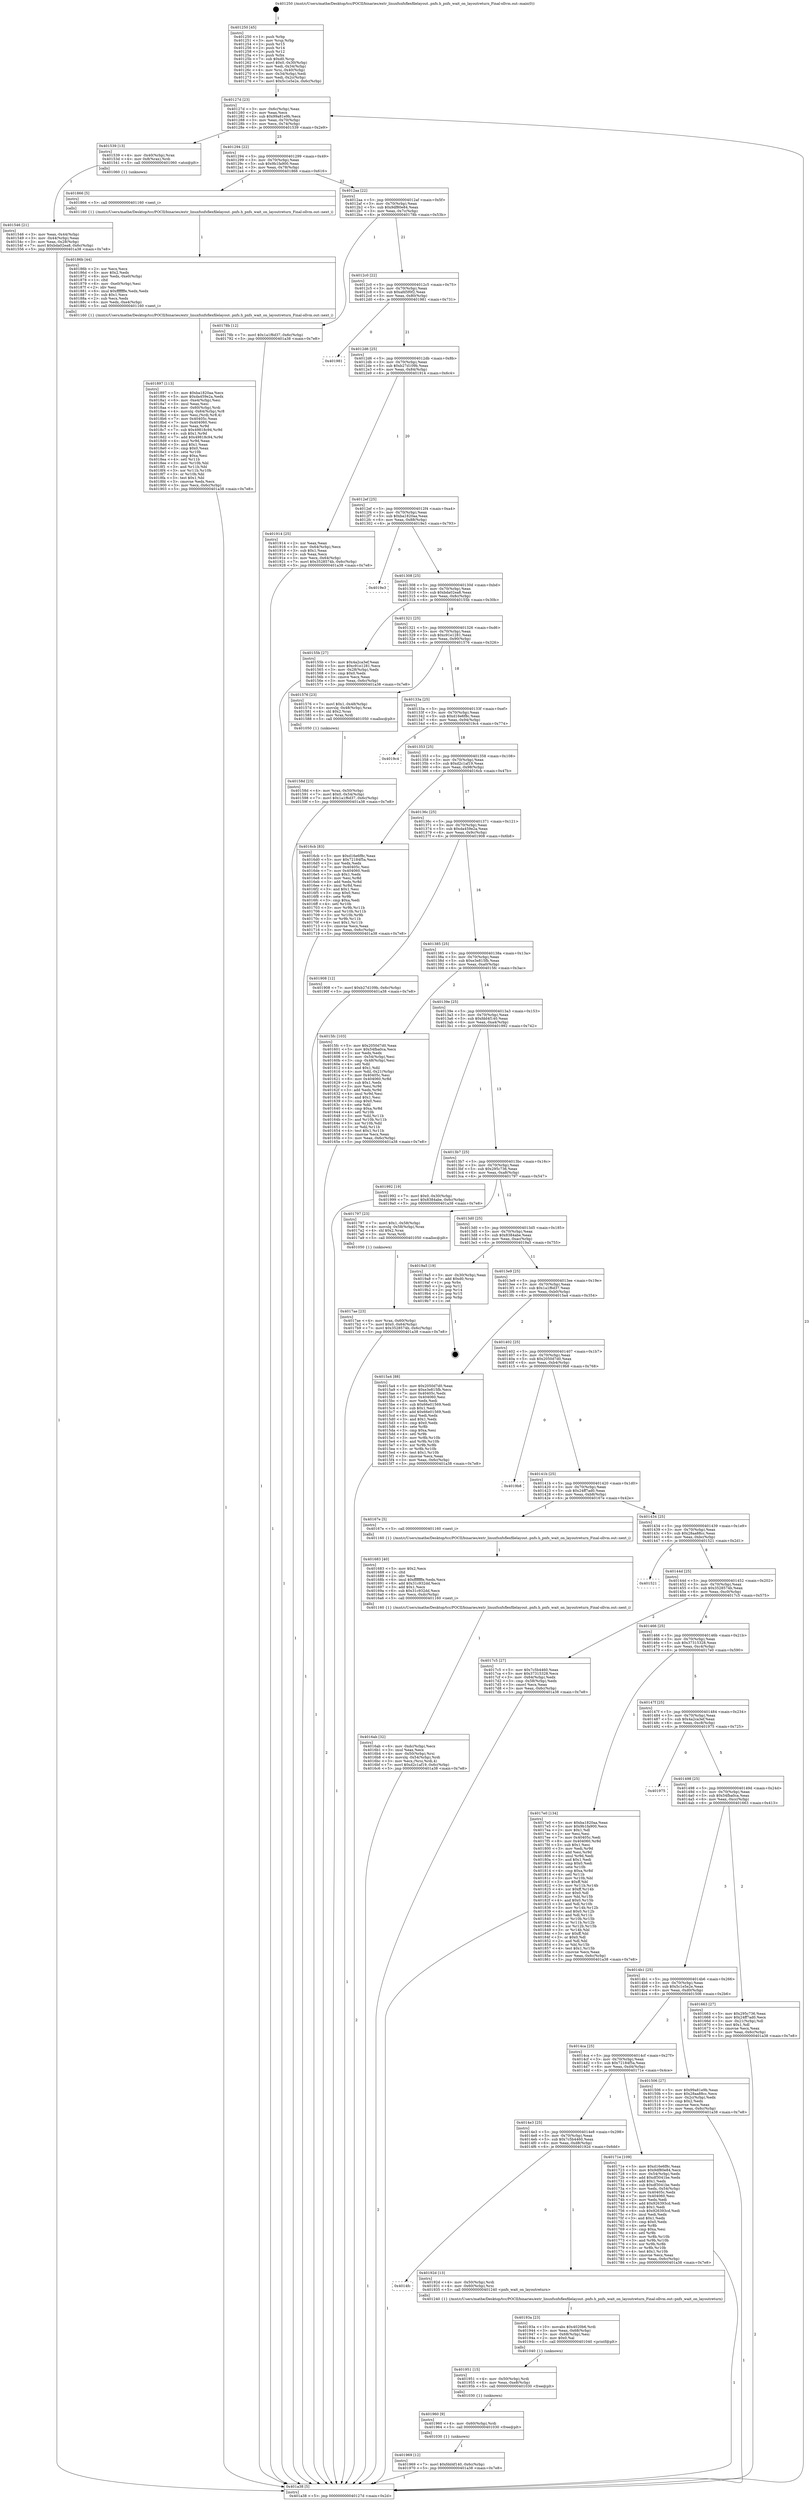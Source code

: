 digraph "0x401250" {
  label = "0x401250 (/mnt/c/Users/mathe/Desktop/tcc/POCII/binaries/extr_linuxfsnfsflexfilelayout..pnfs.h_pnfs_wait_on_layoutreturn_Final-ollvm.out::main(0))"
  labelloc = "t"
  node[shape=record]

  Entry [label="",width=0.3,height=0.3,shape=circle,fillcolor=black,style=filled]
  "0x40127d" [label="{
     0x40127d [23]\l
     | [instrs]\l
     &nbsp;&nbsp;0x40127d \<+3\>: mov -0x6c(%rbp),%eax\l
     &nbsp;&nbsp;0x401280 \<+2\>: mov %eax,%ecx\l
     &nbsp;&nbsp;0x401282 \<+6\>: sub $0x99a81e9b,%ecx\l
     &nbsp;&nbsp;0x401288 \<+3\>: mov %eax,-0x70(%rbp)\l
     &nbsp;&nbsp;0x40128b \<+3\>: mov %ecx,-0x74(%rbp)\l
     &nbsp;&nbsp;0x40128e \<+6\>: je 0000000000401539 \<main+0x2e9\>\l
  }"]
  "0x401539" [label="{
     0x401539 [13]\l
     | [instrs]\l
     &nbsp;&nbsp;0x401539 \<+4\>: mov -0x40(%rbp),%rax\l
     &nbsp;&nbsp;0x40153d \<+4\>: mov 0x8(%rax),%rdi\l
     &nbsp;&nbsp;0x401541 \<+5\>: call 0000000000401060 \<atoi@plt\>\l
     | [calls]\l
     &nbsp;&nbsp;0x401060 \{1\} (unknown)\l
  }"]
  "0x401294" [label="{
     0x401294 [22]\l
     | [instrs]\l
     &nbsp;&nbsp;0x401294 \<+5\>: jmp 0000000000401299 \<main+0x49\>\l
     &nbsp;&nbsp;0x401299 \<+3\>: mov -0x70(%rbp),%eax\l
     &nbsp;&nbsp;0x40129c \<+5\>: sub $0x9b1fa900,%eax\l
     &nbsp;&nbsp;0x4012a1 \<+3\>: mov %eax,-0x78(%rbp)\l
     &nbsp;&nbsp;0x4012a4 \<+6\>: je 0000000000401866 \<main+0x616\>\l
  }"]
  Exit [label="",width=0.3,height=0.3,shape=circle,fillcolor=black,style=filled,peripheries=2]
  "0x401866" [label="{
     0x401866 [5]\l
     | [instrs]\l
     &nbsp;&nbsp;0x401866 \<+5\>: call 0000000000401160 \<next_i\>\l
     | [calls]\l
     &nbsp;&nbsp;0x401160 \{1\} (/mnt/c/Users/mathe/Desktop/tcc/POCII/binaries/extr_linuxfsnfsflexfilelayout..pnfs.h_pnfs_wait_on_layoutreturn_Final-ollvm.out::next_i)\l
  }"]
  "0x4012aa" [label="{
     0x4012aa [22]\l
     | [instrs]\l
     &nbsp;&nbsp;0x4012aa \<+5\>: jmp 00000000004012af \<main+0x5f\>\l
     &nbsp;&nbsp;0x4012af \<+3\>: mov -0x70(%rbp),%eax\l
     &nbsp;&nbsp;0x4012b2 \<+5\>: sub $0x9df80e84,%eax\l
     &nbsp;&nbsp;0x4012b7 \<+3\>: mov %eax,-0x7c(%rbp)\l
     &nbsp;&nbsp;0x4012ba \<+6\>: je 000000000040178b \<main+0x53b\>\l
  }"]
  "0x401969" [label="{
     0x401969 [12]\l
     | [instrs]\l
     &nbsp;&nbsp;0x401969 \<+7\>: movl $0xfdd4f140,-0x6c(%rbp)\l
     &nbsp;&nbsp;0x401970 \<+5\>: jmp 0000000000401a38 \<main+0x7e8\>\l
  }"]
  "0x40178b" [label="{
     0x40178b [12]\l
     | [instrs]\l
     &nbsp;&nbsp;0x40178b \<+7\>: movl $0x1a1f6d37,-0x6c(%rbp)\l
     &nbsp;&nbsp;0x401792 \<+5\>: jmp 0000000000401a38 \<main+0x7e8\>\l
  }"]
  "0x4012c0" [label="{
     0x4012c0 [22]\l
     | [instrs]\l
     &nbsp;&nbsp;0x4012c0 \<+5\>: jmp 00000000004012c5 \<main+0x75\>\l
     &nbsp;&nbsp;0x4012c5 \<+3\>: mov -0x70(%rbp),%eax\l
     &nbsp;&nbsp;0x4012c8 \<+5\>: sub $0xafd5f0f2,%eax\l
     &nbsp;&nbsp;0x4012cd \<+3\>: mov %eax,-0x80(%rbp)\l
     &nbsp;&nbsp;0x4012d0 \<+6\>: je 0000000000401981 \<main+0x731\>\l
  }"]
  "0x401960" [label="{
     0x401960 [9]\l
     | [instrs]\l
     &nbsp;&nbsp;0x401960 \<+4\>: mov -0x60(%rbp),%rdi\l
     &nbsp;&nbsp;0x401964 \<+5\>: call 0000000000401030 \<free@plt\>\l
     | [calls]\l
     &nbsp;&nbsp;0x401030 \{1\} (unknown)\l
  }"]
  "0x401981" [label="{
     0x401981\l
  }", style=dashed]
  "0x4012d6" [label="{
     0x4012d6 [25]\l
     | [instrs]\l
     &nbsp;&nbsp;0x4012d6 \<+5\>: jmp 00000000004012db \<main+0x8b\>\l
     &nbsp;&nbsp;0x4012db \<+3\>: mov -0x70(%rbp),%eax\l
     &nbsp;&nbsp;0x4012de \<+5\>: sub $0xb27d109b,%eax\l
     &nbsp;&nbsp;0x4012e3 \<+6\>: mov %eax,-0x84(%rbp)\l
     &nbsp;&nbsp;0x4012e9 \<+6\>: je 0000000000401914 \<main+0x6c4\>\l
  }"]
  "0x401951" [label="{
     0x401951 [15]\l
     | [instrs]\l
     &nbsp;&nbsp;0x401951 \<+4\>: mov -0x50(%rbp),%rdi\l
     &nbsp;&nbsp;0x401955 \<+6\>: mov %eax,-0xe8(%rbp)\l
     &nbsp;&nbsp;0x40195b \<+5\>: call 0000000000401030 \<free@plt\>\l
     | [calls]\l
     &nbsp;&nbsp;0x401030 \{1\} (unknown)\l
  }"]
  "0x401914" [label="{
     0x401914 [25]\l
     | [instrs]\l
     &nbsp;&nbsp;0x401914 \<+2\>: xor %eax,%eax\l
     &nbsp;&nbsp;0x401916 \<+3\>: mov -0x64(%rbp),%ecx\l
     &nbsp;&nbsp;0x401919 \<+3\>: sub $0x1,%eax\l
     &nbsp;&nbsp;0x40191c \<+2\>: sub %eax,%ecx\l
     &nbsp;&nbsp;0x40191e \<+3\>: mov %ecx,-0x64(%rbp)\l
     &nbsp;&nbsp;0x401921 \<+7\>: movl $0x3528574b,-0x6c(%rbp)\l
     &nbsp;&nbsp;0x401928 \<+5\>: jmp 0000000000401a38 \<main+0x7e8\>\l
  }"]
  "0x4012ef" [label="{
     0x4012ef [25]\l
     | [instrs]\l
     &nbsp;&nbsp;0x4012ef \<+5\>: jmp 00000000004012f4 \<main+0xa4\>\l
     &nbsp;&nbsp;0x4012f4 \<+3\>: mov -0x70(%rbp),%eax\l
     &nbsp;&nbsp;0x4012f7 \<+5\>: sub $0xba1820aa,%eax\l
     &nbsp;&nbsp;0x4012fc \<+6\>: mov %eax,-0x88(%rbp)\l
     &nbsp;&nbsp;0x401302 \<+6\>: je 00000000004019e3 \<main+0x793\>\l
  }"]
  "0x40193a" [label="{
     0x40193a [23]\l
     | [instrs]\l
     &nbsp;&nbsp;0x40193a \<+10\>: movabs $0x4020b6,%rdi\l
     &nbsp;&nbsp;0x401944 \<+3\>: mov %eax,-0x68(%rbp)\l
     &nbsp;&nbsp;0x401947 \<+3\>: mov -0x68(%rbp),%esi\l
     &nbsp;&nbsp;0x40194a \<+2\>: mov $0x0,%al\l
     &nbsp;&nbsp;0x40194c \<+5\>: call 0000000000401040 \<printf@plt\>\l
     | [calls]\l
     &nbsp;&nbsp;0x401040 \{1\} (unknown)\l
  }"]
  "0x4019e3" [label="{
     0x4019e3\l
  }", style=dashed]
  "0x401308" [label="{
     0x401308 [25]\l
     | [instrs]\l
     &nbsp;&nbsp;0x401308 \<+5\>: jmp 000000000040130d \<main+0xbd\>\l
     &nbsp;&nbsp;0x40130d \<+3\>: mov -0x70(%rbp),%eax\l
     &nbsp;&nbsp;0x401310 \<+5\>: sub $0xbda02ea8,%eax\l
     &nbsp;&nbsp;0x401315 \<+6\>: mov %eax,-0x8c(%rbp)\l
     &nbsp;&nbsp;0x40131b \<+6\>: je 000000000040155b \<main+0x30b\>\l
  }"]
  "0x4014fc" [label="{
     0x4014fc\l
  }", style=dashed]
  "0x40155b" [label="{
     0x40155b [27]\l
     | [instrs]\l
     &nbsp;&nbsp;0x40155b \<+5\>: mov $0x4a2ca3ef,%eax\l
     &nbsp;&nbsp;0x401560 \<+5\>: mov $0xc91e1281,%ecx\l
     &nbsp;&nbsp;0x401565 \<+3\>: mov -0x28(%rbp),%edx\l
     &nbsp;&nbsp;0x401568 \<+3\>: cmp $0x0,%edx\l
     &nbsp;&nbsp;0x40156b \<+3\>: cmove %ecx,%eax\l
     &nbsp;&nbsp;0x40156e \<+3\>: mov %eax,-0x6c(%rbp)\l
     &nbsp;&nbsp;0x401571 \<+5\>: jmp 0000000000401a38 \<main+0x7e8\>\l
  }"]
  "0x401321" [label="{
     0x401321 [25]\l
     | [instrs]\l
     &nbsp;&nbsp;0x401321 \<+5\>: jmp 0000000000401326 \<main+0xd6\>\l
     &nbsp;&nbsp;0x401326 \<+3\>: mov -0x70(%rbp),%eax\l
     &nbsp;&nbsp;0x401329 \<+5\>: sub $0xc91e1281,%eax\l
     &nbsp;&nbsp;0x40132e \<+6\>: mov %eax,-0x90(%rbp)\l
     &nbsp;&nbsp;0x401334 \<+6\>: je 0000000000401576 \<main+0x326\>\l
  }"]
  "0x40192d" [label="{
     0x40192d [13]\l
     | [instrs]\l
     &nbsp;&nbsp;0x40192d \<+4\>: mov -0x50(%rbp),%rdi\l
     &nbsp;&nbsp;0x401931 \<+4\>: mov -0x60(%rbp),%rsi\l
     &nbsp;&nbsp;0x401935 \<+5\>: call 0000000000401240 \<pnfs_wait_on_layoutreturn\>\l
     | [calls]\l
     &nbsp;&nbsp;0x401240 \{1\} (/mnt/c/Users/mathe/Desktop/tcc/POCII/binaries/extr_linuxfsnfsflexfilelayout..pnfs.h_pnfs_wait_on_layoutreturn_Final-ollvm.out::pnfs_wait_on_layoutreturn)\l
  }"]
  "0x401576" [label="{
     0x401576 [23]\l
     | [instrs]\l
     &nbsp;&nbsp;0x401576 \<+7\>: movl $0x1,-0x48(%rbp)\l
     &nbsp;&nbsp;0x40157d \<+4\>: movslq -0x48(%rbp),%rax\l
     &nbsp;&nbsp;0x401581 \<+4\>: shl $0x2,%rax\l
     &nbsp;&nbsp;0x401585 \<+3\>: mov %rax,%rdi\l
     &nbsp;&nbsp;0x401588 \<+5\>: call 0000000000401050 \<malloc@plt\>\l
     | [calls]\l
     &nbsp;&nbsp;0x401050 \{1\} (unknown)\l
  }"]
  "0x40133a" [label="{
     0x40133a [25]\l
     | [instrs]\l
     &nbsp;&nbsp;0x40133a \<+5\>: jmp 000000000040133f \<main+0xef\>\l
     &nbsp;&nbsp;0x40133f \<+3\>: mov -0x70(%rbp),%eax\l
     &nbsp;&nbsp;0x401342 \<+5\>: sub $0xd16e6f8c,%eax\l
     &nbsp;&nbsp;0x401347 \<+6\>: mov %eax,-0x94(%rbp)\l
     &nbsp;&nbsp;0x40134d \<+6\>: je 00000000004019c4 \<main+0x774\>\l
  }"]
  "0x401897" [label="{
     0x401897 [113]\l
     | [instrs]\l
     &nbsp;&nbsp;0x401897 \<+5\>: mov $0xba1820aa,%ecx\l
     &nbsp;&nbsp;0x40189c \<+5\>: mov $0xda459e2a,%edx\l
     &nbsp;&nbsp;0x4018a1 \<+6\>: mov -0xe4(%rbp),%esi\l
     &nbsp;&nbsp;0x4018a7 \<+3\>: imul %eax,%esi\l
     &nbsp;&nbsp;0x4018aa \<+4\>: mov -0x60(%rbp),%rdi\l
     &nbsp;&nbsp;0x4018ae \<+4\>: movslq -0x64(%rbp),%r8\l
     &nbsp;&nbsp;0x4018b2 \<+4\>: mov %esi,(%rdi,%r8,4)\l
     &nbsp;&nbsp;0x4018b6 \<+7\>: mov 0x40405c,%eax\l
     &nbsp;&nbsp;0x4018bd \<+7\>: mov 0x404060,%esi\l
     &nbsp;&nbsp;0x4018c4 \<+3\>: mov %eax,%r9d\l
     &nbsp;&nbsp;0x4018c7 \<+7\>: sub $0x49818c94,%r9d\l
     &nbsp;&nbsp;0x4018ce \<+4\>: sub $0x1,%r9d\l
     &nbsp;&nbsp;0x4018d2 \<+7\>: add $0x49818c94,%r9d\l
     &nbsp;&nbsp;0x4018d9 \<+4\>: imul %r9d,%eax\l
     &nbsp;&nbsp;0x4018dd \<+3\>: and $0x1,%eax\l
     &nbsp;&nbsp;0x4018e0 \<+3\>: cmp $0x0,%eax\l
     &nbsp;&nbsp;0x4018e3 \<+4\>: sete %r10b\l
     &nbsp;&nbsp;0x4018e7 \<+3\>: cmp $0xa,%esi\l
     &nbsp;&nbsp;0x4018ea \<+4\>: setl %r11b\l
     &nbsp;&nbsp;0x4018ee \<+3\>: mov %r10b,%bl\l
     &nbsp;&nbsp;0x4018f1 \<+3\>: and %r11b,%bl\l
     &nbsp;&nbsp;0x4018f4 \<+3\>: xor %r11b,%r10b\l
     &nbsp;&nbsp;0x4018f7 \<+3\>: or %r10b,%bl\l
     &nbsp;&nbsp;0x4018fa \<+3\>: test $0x1,%bl\l
     &nbsp;&nbsp;0x4018fd \<+3\>: cmovne %edx,%ecx\l
     &nbsp;&nbsp;0x401900 \<+3\>: mov %ecx,-0x6c(%rbp)\l
     &nbsp;&nbsp;0x401903 \<+5\>: jmp 0000000000401a38 \<main+0x7e8\>\l
  }"]
  "0x4019c4" [label="{
     0x4019c4\l
  }", style=dashed]
  "0x401353" [label="{
     0x401353 [25]\l
     | [instrs]\l
     &nbsp;&nbsp;0x401353 \<+5\>: jmp 0000000000401358 \<main+0x108\>\l
     &nbsp;&nbsp;0x401358 \<+3\>: mov -0x70(%rbp),%eax\l
     &nbsp;&nbsp;0x40135b \<+5\>: sub $0xd2c1af19,%eax\l
     &nbsp;&nbsp;0x401360 \<+6\>: mov %eax,-0x98(%rbp)\l
     &nbsp;&nbsp;0x401366 \<+6\>: je 00000000004016cb \<main+0x47b\>\l
  }"]
  "0x40186b" [label="{
     0x40186b [44]\l
     | [instrs]\l
     &nbsp;&nbsp;0x40186b \<+2\>: xor %ecx,%ecx\l
     &nbsp;&nbsp;0x40186d \<+5\>: mov $0x2,%edx\l
     &nbsp;&nbsp;0x401872 \<+6\>: mov %edx,-0xe0(%rbp)\l
     &nbsp;&nbsp;0x401878 \<+1\>: cltd\l
     &nbsp;&nbsp;0x401879 \<+6\>: mov -0xe0(%rbp),%esi\l
     &nbsp;&nbsp;0x40187f \<+2\>: idiv %esi\l
     &nbsp;&nbsp;0x401881 \<+6\>: imul $0xfffffffe,%edx,%edx\l
     &nbsp;&nbsp;0x401887 \<+3\>: sub $0x1,%ecx\l
     &nbsp;&nbsp;0x40188a \<+2\>: sub %ecx,%edx\l
     &nbsp;&nbsp;0x40188c \<+6\>: mov %edx,-0xe4(%rbp)\l
     &nbsp;&nbsp;0x401892 \<+5\>: call 0000000000401160 \<next_i\>\l
     | [calls]\l
     &nbsp;&nbsp;0x401160 \{1\} (/mnt/c/Users/mathe/Desktop/tcc/POCII/binaries/extr_linuxfsnfsflexfilelayout..pnfs.h_pnfs_wait_on_layoutreturn_Final-ollvm.out::next_i)\l
  }"]
  "0x4016cb" [label="{
     0x4016cb [83]\l
     | [instrs]\l
     &nbsp;&nbsp;0x4016cb \<+5\>: mov $0xd16e6f8c,%eax\l
     &nbsp;&nbsp;0x4016d0 \<+5\>: mov $0x72184f5a,%ecx\l
     &nbsp;&nbsp;0x4016d5 \<+2\>: xor %edx,%edx\l
     &nbsp;&nbsp;0x4016d7 \<+7\>: mov 0x40405c,%esi\l
     &nbsp;&nbsp;0x4016de \<+7\>: mov 0x404060,%edi\l
     &nbsp;&nbsp;0x4016e5 \<+3\>: sub $0x1,%edx\l
     &nbsp;&nbsp;0x4016e8 \<+3\>: mov %esi,%r8d\l
     &nbsp;&nbsp;0x4016eb \<+3\>: add %edx,%r8d\l
     &nbsp;&nbsp;0x4016ee \<+4\>: imul %r8d,%esi\l
     &nbsp;&nbsp;0x4016f2 \<+3\>: and $0x1,%esi\l
     &nbsp;&nbsp;0x4016f5 \<+3\>: cmp $0x0,%esi\l
     &nbsp;&nbsp;0x4016f8 \<+4\>: sete %r9b\l
     &nbsp;&nbsp;0x4016fc \<+3\>: cmp $0xa,%edi\l
     &nbsp;&nbsp;0x4016ff \<+4\>: setl %r10b\l
     &nbsp;&nbsp;0x401703 \<+3\>: mov %r9b,%r11b\l
     &nbsp;&nbsp;0x401706 \<+3\>: and %r10b,%r11b\l
     &nbsp;&nbsp;0x401709 \<+3\>: xor %r10b,%r9b\l
     &nbsp;&nbsp;0x40170c \<+3\>: or %r9b,%r11b\l
     &nbsp;&nbsp;0x40170f \<+4\>: test $0x1,%r11b\l
     &nbsp;&nbsp;0x401713 \<+3\>: cmovne %ecx,%eax\l
     &nbsp;&nbsp;0x401716 \<+3\>: mov %eax,-0x6c(%rbp)\l
     &nbsp;&nbsp;0x401719 \<+5\>: jmp 0000000000401a38 \<main+0x7e8\>\l
  }"]
  "0x40136c" [label="{
     0x40136c [25]\l
     | [instrs]\l
     &nbsp;&nbsp;0x40136c \<+5\>: jmp 0000000000401371 \<main+0x121\>\l
     &nbsp;&nbsp;0x401371 \<+3\>: mov -0x70(%rbp),%eax\l
     &nbsp;&nbsp;0x401374 \<+5\>: sub $0xda459e2a,%eax\l
     &nbsp;&nbsp;0x401379 \<+6\>: mov %eax,-0x9c(%rbp)\l
     &nbsp;&nbsp;0x40137f \<+6\>: je 0000000000401908 \<main+0x6b8\>\l
  }"]
  "0x4017ae" [label="{
     0x4017ae [23]\l
     | [instrs]\l
     &nbsp;&nbsp;0x4017ae \<+4\>: mov %rax,-0x60(%rbp)\l
     &nbsp;&nbsp;0x4017b2 \<+7\>: movl $0x0,-0x64(%rbp)\l
     &nbsp;&nbsp;0x4017b9 \<+7\>: movl $0x3528574b,-0x6c(%rbp)\l
     &nbsp;&nbsp;0x4017c0 \<+5\>: jmp 0000000000401a38 \<main+0x7e8\>\l
  }"]
  "0x401908" [label="{
     0x401908 [12]\l
     | [instrs]\l
     &nbsp;&nbsp;0x401908 \<+7\>: movl $0xb27d109b,-0x6c(%rbp)\l
     &nbsp;&nbsp;0x40190f \<+5\>: jmp 0000000000401a38 \<main+0x7e8\>\l
  }"]
  "0x401385" [label="{
     0x401385 [25]\l
     | [instrs]\l
     &nbsp;&nbsp;0x401385 \<+5\>: jmp 000000000040138a \<main+0x13a\>\l
     &nbsp;&nbsp;0x40138a \<+3\>: mov -0x70(%rbp),%eax\l
     &nbsp;&nbsp;0x40138d \<+5\>: sub $0xe3e815fb,%eax\l
     &nbsp;&nbsp;0x401392 \<+6\>: mov %eax,-0xa0(%rbp)\l
     &nbsp;&nbsp;0x401398 \<+6\>: je 00000000004015fc \<main+0x3ac\>\l
  }"]
  "0x4014e3" [label="{
     0x4014e3 [25]\l
     | [instrs]\l
     &nbsp;&nbsp;0x4014e3 \<+5\>: jmp 00000000004014e8 \<main+0x298\>\l
     &nbsp;&nbsp;0x4014e8 \<+3\>: mov -0x70(%rbp),%eax\l
     &nbsp;&nbsp;0x4014eb \<+5\>: sub $0x7c5b4460,%eax\l
     &nbsp;&nbsp;0x4014f0 \<+6\>: mov %eax,-0xd8(%rbp)\l
     &nbsp;&nbsp;0x4014f6 \<+6\>: je 000000000040192d \<main+0x6dd\>\l
  }"]
  "0x4015fc" [label="{
     0x4015fc [103]\l
     | [instrs]\l
     &nbsp;&nbsp;0x4015fc \<+5\>: mov $0x2050d7d0,%eax\l
     &nbsp;&nbsp;0x401601 \<+5\>: mov $0x54fba0ca,%ecx\l
     &nbsp;&nbsp;0x401606 \<+2\>: xor %edx,%edx\l
     &nbsp;&nbsp;0x401608 \<+3\>: mov -0x54(%rbp),%esi\l
     &nbsp;&nbsp;0x40160b \<+3\>: cmp -0x48(%rbp),%esi\l
     &nbsp;&nbsp;0x40160e \<+4\>: setl %dil\l
     &nbsp;&nbsp;0x401612 \<+4\>: and $0x1,%dil\l
     &nbsp;&nbsp;0x401616 \<+4\>: mov %dil,-0x21(%rbp)\l
     &nbsp;&nbsp;0x40161a \<+7\>: mov 0x40405c,%esi\l
     &nbsp;&nbsp;0x401621 \<+8\>: mov 0x404060,%r8d\l
     &nbsp;&nbsp;0x401629 \<+3\>: sub $0x1,%edx\l
     &nbsp;&nbsp;0x40162c \<+3\>: mov %esi,%r9d\l
     &nbsp;&nbsp;0x40162f \<+3\>: add %edx,%r9d\l
     &nbsp;&nbsp;0x401632 \<+4\>: imul %r9d,%esi\l
     &nbsp;&nbsp;0x401636 \<+3\>: and $0x1,%esi\l
     &nbsp;&nbsp;0x401639 \<+3\>: cmp $0x0,%esi\l
     &nbsp;&nbsp;0x40163c \<+4\>: sete %dil\l
     &nbsp;&nbsp;0x401640 \<+4\>: cmp $0xa,%r8d\l
     &nbsp;&nbsp;0x401644 \<+4\>: setl %r10b\l
     &nbsp;&nbsp;0x401648 \<+3\>: mov %dil,%r11b\l
     &nbsp;&nbsp;0x40164b \<+3\>: and %r10b,%r11b\l
     &nbsp;&nbsp;0x40164e \<+3\>: xor %r10b,%dil\l
     &nbsp;&nbsp;0x401651 \<+3\>: or %dil,%r11b\l
     &nbsp;&nbsp;0x401654 \<+4\>: test $0x1,%r11b\l
     &nbsp;&nbsp;0x401658 \<+3\>: cmovne %ecx,%eax\l
     &nbsp;&nbsp;0x40165b \<+3\>: mov %eax,-0x6c(%rbp)\l
     &nbsp;&nbsp;0x40165e \<+5\>: jmp 0000000000401a38 \<main+0x7e8\>\l
  }"]
  "0x40139e" [label="{
     0x40139e [25]\l
     | [instrs]\l
     &nbsp;&nbsp;0x40139e \<+5\>: jmp 00000000004013a3 \<main+0x153\>\l
     &nbsp;&nbsp;0x4013a3 \<+3\>: mov -0x70(%rbp),%eax\l
     &nbsp;&nbsp;0x4013a6 \<+5\>: sub $0xfdd4f140,%eax\l
     &nbsp;&nbsp;0x4013ab \<+6\>: mov %eax,-0xa4(%rbp)\l
     &nbsp;&nbsp;0x4013b1 \<+6\>: je 0000000000401992 \<main+0x742\>\l
  }"]
  "0x40171e" [label="{
     0x40171e [109]\l
     | [instrs]\l
     &nbsp;&nbsp;0x40171e \<+5\>: mov $0xd16e6f8c,%eax\l
     &nbsp;&nbsp;0x401723 \<+5\>: mov $0x9df80e84,%ecx\l
     &nbsp;&nbsp;0x401728 \<+3\>: mov -0x54(%rbp),%edx\l
     &nbsp;&nbsp;0x40172b \<+6\>: add $0xdf3041be,%edx\l
     &nbsp;&nbsp;0x401731 \<+3\>: add $0x1,%edx\l
     &nbsp;&nbsp;0x401734 \<+6\>: sub $0xdf3041be,%edx\l
     &nbsp;&nbsp;0x40173a \<+3\>: mov %edx,-0x54(%rbp)\l
     &nbsp;&nbsp;0x40173d \<+7\>: mov 0x40405c,%edx\l
     &nbsp;&nbsp;0x401744 \<+7\>: mov 0x404060,%esi\l
     &nbsp;&nbsp;0x40174b \<+2\>: mov %edx,%edi\l
     &nbsp;&nbsp;0x40174d \<+6\>: add $0x926393cd,%edi\l
     &nbsp;&nbsp;0x401753 \<+3\>: sub $0x1,%edi\l
     &nbsp;&nbsp;0x401756 \<+6\>: sub $0x926393cd,%edi\l
     &nbsp;&nbsp;0x40175c \<+3\>: imul %edi,%edx\l
     &nbsp;&nbsp;0x40175f \<+3\>: and $0x1,%edx\l
     &nbsp;&nbsp;0x401762 \<+3\>: cmp $0x0,%edx\l
     &nbsp;&nbsp;0x401765 \<+4\>: sete %r8b\l
     &nbsp;&nbsp;0x401769 \<+3\>: cmp $0xa,%esi\l
     &nbsp;&nbsp;0x40176c \<+4\>: setl %r9b\l
     &nbsp;&nbsp;0x401770 \<+3\>: mov %r8b,%r10b\l
     &nbsp;&nbsp;0x401773 \<+3\>: and %r9b,%r10b\l
     &nbsp;&nbsp;0x401776 \<+3\>: xor %r9b,%r8b\l
     &nbsp;&nbsp;0x401779 \<+3\>: or %r8b,%r10b\l
     &nbsp;&nbsp;0x40177c \<+4\>: test $0x1,%r10b\l
     &nbsp;&nbsp;0x401780 \<+3\>: cmovne %ecx,%eax\l
     &nbsp;&nbsp;0x401783 \<+3\>: mov %eax,-0x6c(%rbp)\l
     &nbsp;&nbsp;0x401786 \<+5\>: jmp 0000000000401a38 \<main+0x7e8\>\l
  }"]
  "0x401992" [label="{
     0x401992 [19]\l
     | [instrs]\l
     &nbsp;&nbsp;0x401992 \<+7\>: movl $0x0,-0x30(%rbp)\l
     &nbsp;&nbsp;0x401999 \<+7\>: movl $0x8384abe,-0x6c(%rbp)\l
     &nbsp;&nbsp;0x4019a0 \<+5\>: jmp 0000000000401a38 \<main+0x7e8\>\l
  }"]
  "0x4013b7" [label="{
     0x4013b7 [25]\l
     | [instrs]\l
     &nbsp;&nbsp;0x4013b7 \<+5\>: jmp 00000000004013bc \<main+0x16c\>\l
     &nbsp;&nbsp;0x4013bc \<+3\>: mov -0x70(%rbp),%eax\l
     &nbsp;&nbsp;0x4013bf \<+5\>: sub $0x295c736,%eax\l
     &nbsp;&nbsp;0x4013c4 \<+6\>: mov %eax,-0xa8(%rbp)\l
     &nbsp;&nbsp;0x4013ca \<+6\>: je 0000000000401797 \<main+0x547\>\l
  }"]
  "0x4016ab" [label="{
     0x4016ab [32]\l
     | [instrs]\l
     &nbsp;&nbsp;0x4016ab \<+6\>: mov -0xdc(%rbp),%ecx\l
     &nbsp;&nbsp;0x4016b1 \<+3\>: imul %eax,%ecx\l
     &nbsp;&nbsp;0x4016b4 \<+4\>: mov -0x50(%rbp),%rsi\l
     &nbsp;&nbsp;0x4016b8 \<+4\>: movslq -0x54(%rbp),%rdi\l
     &nbsp;&nbsp;0x4016bc \<+3\>: mov %ecx,(%rsi,%rdi,4)\l
     &nbsp;&nbsp;0x4016bf \<+7\>: movl $0xd2c1af19,-0x6c(%rbp)\l
     &nbsp;&nbsp;0x4016c6 \<+5\>: jmp 0000000000401a38 \<main+0x7e8\>\l
  }"]
  "0x401797" [label="{
     0x401797 [23]\l
     | [instrs]\l
     &nbsp;&nbsp;0x401797 \<+7\>: movl $0x1,-0x58(%rbp)\l
     &nbsp;&nbsp;0x40179e \<+4\>: movslq -0x58(%rbp),%rax\l
     &nbsp;&nbsp;0x4017a2 \<+4\>: shl $0x2,%rax\l
     &nbsp;&nbsp;0x4017a6 \<+3\>: mov %rax,%rdi\l
     &nbsp;&nbsp;0x4017a9 \<+5\>: call 0000000000401050 \<malloc@plt\>\l
     | [calls]\l
     &nbsp;&nbsp;0x401050 \{1\} (unknown)\l
  }"]
  "0x4013d0" [label="{
     0x4013d0 [25]\l
     | [instrs]\l
     &nbsp;&nbsp;0x4013d0 \<+5\>: jmp 00000000004013d5 \<main+0x185\>\l
     &nbsp;&nbsp;0x4013d5 \<+3\>: mov -0x70(%rbp),%eax\l
     &nbsp;&nbsp;0x4013d8 \<+5\>: sub $0x8384abe,%eax\l
     &nbsp;&nbsp;0x4013dd \<+6\>: mov %eax,-0xac(%rbp)\l
     &nbsp;&nbsp;0x4013e3 \<+6\>: je 00000000004019a5 \<main+0x755\>\l
  }"]
  "0x401683" [label="{
     0x401683 [40]\l
     | [instrs]\l
     &nbsp;&nbsp;0x401683 \<+5\>: mov $0x2,%ecx\l
     &nbsp;&nbsp;0x401688 \<+1\>: cltd\l
     &nbsp;&nbsp;0x401689 \<+2\>: idiv %ecx\l
     &nbsp;&nbsp;0x40168b \<+6\>: imul $0xfffffffe,%edx,%ecx\l
     &nbsp;&nbsp;0x401691 \<+6\>: add $0x31c932dd,%ecx\l
     &nbsp;&nbsp;0x401697 \<+3\>: add $0x1,%ecx\l
     &nbsp;&nbsp;0x40169a \<+6\>: sub $0x31c932dd,%ecx\l
     &nbsp;&nbsp;0x4016a0 \<+6\>: mov %ecx,-0xdc(%rbp)\l
     &nbsp;&nbsp;0x4016a6 \<+5\>: call 0000000000401160 \<next_i\>\l
     | [calls]\l
     &nbsp;&nbsp;0x401160 \{1\} (/mnt/c/Users/mathe/Desktop/tcc/POCII/binaries/extr_linuxfsnfsflexfilelayout..pnfs.h_pnfs_wait_on_layoutreturn_Final-ollvm.out::next_i)\l
  }"]
  "0x4019a5" [label="{
     0x4019a5 [19]\l
     | [instrs]\l
     &nbsp;&nbsp;0x4019a5 \<+3\>: mov -0x30(%rbp),%eax\l
     &nbsp;&nbsp;0x4019a8 \<+7\>: add $0xd0,%rsp\l
     &nbsp;&nbsp;0x4019af \<+1\>: pop %rbx\l
     &nbsp;&nbsp;0x4019b0 \<+2\>: pop %r12\l
     &nbsp;&nbsp;0x4019b2 \<+2\>: pop %r14\l
     &nbsp;&nbsp;0x4019b4 \<+2\>: pop %r15\l
     &nbsp;&nbsp;0x4019b6 \<+1\>: pop %rbp\l
     &nbsp;&nbsp;0x4019b7 \<+1\>: ret\l
  }"]
  "0x4013e9" [label="{
     0x4013e9 [25]\l
     | [instrs]\l
     &nbsp;&nbsp;0x4013e9 \<+5\>: jmp 00000000004013ee \<main+0x19e\>\l
     &nbsp;&nbsp;0x4013ee \<+3\>: mov -0x70(%rbp),%eax\l
     &nbsp;&nbsp;0x4013f1 \<+5\>: sub $0x1a1f6d37,%eax\l
     &nbsp;&nbsp;0x4013f6 \<+6\>: mov %eax,-0xb0(%rbp)\l
     &nbsp;&nbsp;0x4013fc \<+6\>: je 00000000004015a4 \<main+0x354\>\l
  }"]
  "0x40158d" [label="{
     0x40158d [23]\l
     | [instrs]\l
     &nbsp;&nbsp;0x40158d \<+4\>: mov %rax,-0x50(%rbp)\l
     &nbsp;&nbsp;0x401591 \<+7\>: movl $0x0,-0x54(%rbp)\l
     &nbsp;&nbsp;0x401598 \<+7\>: movl $0x1a1f6d37,-0x6c(%rbp)\l
     &nbsp;&nbsp;0x40159f \<+5\>: jmp 0000000000401a38 \<main+0x7e8\>\l
  }"]
  "0x4015a4" [label="{
     0x4015a4 [88]\l
     | [instrs]\l
     &nbsp;&nbsp;0x4015a4 \<+5\>: mov $0x2050d7d0,%eax\l
     &nbsp;&nbsp;0x4015a9 \<+5\>: mov $0xe3e815fb,%ecx\l
     &nbsp;&nbsp;0x4015ae \<+7\>: mov 0x40405c,%edx\l
     &nbsp;&nbsp;0x4015b5 \<+7\>: mov 0x404060,%esi\l
     &nbsp;&nbsp;0x4015bc \<+2\>: mov %edx,%edi\l
     &nbsp;&nbsp;0x4015be \<+6\>: sub $0x66e01569,%edi\l
     &nbsp;&nbsp;0x4015c4 \<+3\>: sub $0x1,%edi\l
     &nbsp;&nbsp;0x4015c7 \<+6\>: add $0x66e01569,%edi\l
     &nbsp;&nbsp;0x4015cd \<+3\>: imul %edi,%edx\l
     &nbsp;&nbsp;0x4015d0 \<+3\>: and $0x1,%edx\l
     &nbsp;&nbsp;0x4015d3 \<+3\>: cmp $0x0,%edx\l
     &nbsp;&nbsp;0x4015d6 \<+4\>: sete %r8b\l
     &nbsp;&nbsp;0x4015da \<+3\>: cmp $0xa,%esi\l
     &nbsp;&nbsp;0x4015dd \<+4\>: setl %r9b\l
     &nbsp;&nbsp;0x4015e1 \<+3\>: mov %r8b,%r10b\l
     &nbsp;&nbsp;0x4015e4 \<+3\>: and %r9b,%r10b\l
     &nbsp;&nbsp;0x4015e7 \<+3\>: xor %r9b,%r8b\l
     &nbsp;&nbsp;0x4015ea \<+3\>: or %r8b,%r10b\l
     &nbsp;&nbsp;0x4015ed \<+4\>: test $0x1,%r10b\l
     &nbsp;&nbsp;0x4015f1 \<+3\>: cmovne %ecx,%eax\l
     &nbsp;&nbsp;0x4015f4 \<+3\>: mov %eax,-0x6c(%rbp)\l
     &nbsp;&nbsp;0x4015f7 \<+5\>: jmp 0000000000401a38 \<main+0x7e8\>\l
  }"]
  "0x401402" [label="{
     0x401402 [25]\l
     | [instrs]\l
     &nbsp;&nbsp;0x401402 \<+5\>: jmp 0000000000401407 \<main+0x1b7\>\l
     &nbsp;&nbsp;0x401407 \<+3\>: mov -0x70(%rbp),%eax\l
     &nbsp;&nbsp;0x40140a \<+5\>: sub $0x2050d7d0,%eax\l
     &nbsp;&nbsp;0x40140f \<+6\>: mov %eax,-0xb4(%rbp)\l
     &nbsp;&nbsp;0x401415 \<+6\>: je 00000000004019b8 \<main+0x768\>\l
  }"]
  "0x401546" [label="{
     0x401546 [21]\l
     | [instrs]\l
     &nbsp;&nbsp;0x401546 \<+3\>: mov %eax,-0x44(%rbp)\l
     &nbsp;&nbsp;0x401549 \<+3\>: mov -0x44(%rbp),%eax\l
     &nbsp;&nbsp;0x40154c \<+3\>: mov %eax,-0x28(%rbp)\l
     &nbsp;&nbsp;0x40154f \<+7\>: movl $0xbda02ea8,-0x6c(%rbp)\l
     &nbsp;&nbsp;0x401556 \<+5\>: jmp 0000000000401a38 \<main+0x7e8\>\l
  }"]
  "0x4019b8" [label="{
     0x4019b8\l
  }", style=dashed]
  "0x40141b" [label="{
     0x40141b [25]\l
     | [instrs]\l
     &nbsp;&nbsp;0x40141b \<+5\>: jmp 0000000000401420 \<main+0x1d0\>\l
     &nbsp;&nbsp;0x401420 \<+3\>: mov -0x70(%rbp),%eax\l
     &nbsp;&nbsp;0x401423 \<+5\>: sub $0x24ff7ad0,%eax\l
     &nbsp;&nbsp;0x401428 \<+6\>: mov %eax,-0xb8(%rbp)\l
     &nbsp;&nbsp;0x40142e \<+6\>: je 000000000040167e \<main+0x42e\>\l
  }"]
  "0x401250" [label="{
     0x401250 [45]\l
     | [instrs]\l
     &nbsp;&nbsp;0x401250 \<+1\>: push %rbp\l
     &nbsp;&nbsp;0x401251 \<+3\>: mov %rsp,%rbp\l
     &nbsp;&nbsp;0x401254 \<+2\>: push %r15\l
     &nbsp;&nbsp;0x401256 \<+2\>: push %r14\l
     &nbsp;&nbsp;0x401258 \<+2\>: push %r12\l
     &nbsp;&nbsp;0x40125a \<+1\>: push %rbx\l
     &nbsp;&nbsp;0x40125b \<+7\>: sub $0xd0,%rsp\l
     &nbsp;&nbsp;0x401262 \<+7\>: movl $0x0,-0x30(%rbp)\l
     &nbsp;&nbsp;0x401269 \<+3\>: mov %edi,-0x34(%rbp)\l
     &nbsp;&nbsp;0x40126c \<+4\>: mov %rsi,-0x40(%rbp)\l
     &nbsp;&nbsp;0x401270 \<+3\>: mov -0x34(%rbp),%edi\l
     &nbsp;&nbsp;0x401273 \<+3\>: mov %edi,-0x2c(%rbp)\l
     &nbsp;&nbsp;0x401276 \<+7\>: movl $0x5c1e5e2e,-0x6c(%rbp)\l
  }"]
  "0x40167e" [label="{
     0x40167e [5]\l
     | [instrs]\l
     &nbsp;&nbsp;0x40167e \<+5\>: call 0000000000401160 \<next_i\>\l
     | [calls]\l
     &nbsp;&nbsp;0x401160 \{1\} (/mnt/c/Users/mathe/Desktop/tcc/POCII/binaries/extr_linuxfsnfsflexfilelayout..pnfs.h_pnfs_wait_on_layoutreturn_Final-ollvm.out::next_i)\l
  }"]
  "0x401434" [label="{
     0x401434 [25]\l
     | [instrs]\l
     &nbsp;&nbsp;0x401434 \<+5\>: jmp 0000000000401439 \<main+0x1e9\>\l
     &nbsp;&nbsp;0x401439 \<+3\>: mov -0x70(%rbp),%eax\l
     &nbsp;&nbsp;0x40143c \<+5\>: sub $0x28aa88cc,%eax\l
     &nbsp;&nbsp;0x401441 \<+6\>: mov %eax,-0xbc(%rbp)\l
     &nbsp;&nbsp;0x401447 \<+6\>: je 0000000000401521 \<main+0x2d1\>\l
  }"]
  "0x401a38" [label="{
     0x401a38 [5]\l
     | [instrs]\l
     &nbsp;&nbsp;0x401a38 \<+5\>: jmp 000000000040127d \<main+0x2d\>\l
  }"]
  "0x401521" [label="{
     0x401521\l
  }", style=dashed]
  "0x40144d" [label="{
     0x40144d [25]\l
     | [instrs]\l
     &nbsp;&nbsp;0x40144d \<+5\>: jmp 0000000000401452 \<main+0x202\>\l
     &nbsp;&nbsp;0x401452 \<+3\>: mov -0x70(%rbp),%eax\l
     &nbsp;&nbsp;0x401455 \<+5\>: sub $0x3528574b,%eax\l
     &nbsp;&nbsp;0x40145a \<+6\>: mov %eax,-0xc0(%rbp)\l
     &nbsp;&nbsp;0x401460 \<+6\>: je 00000000004017c5 \<main+0x575\>\l
  }"]
  "0x4014ca" [label="{
     0x4014ca [25]\l
     | [instrs]\l
     &nbsp;&nbsp;0x4014ca \<+5\>: jmp 00000000004014cf \<main+0x27f\>\l
     &nbsp;&nbsp;0x4014cf \<+3\>: mov -0x70(%rbp),%eax\l
     &nbsp;&nbsp;0x4014d2 \<+5\>: sub $0x72184f5a,%eax\l
     &nbsp;&nbsp;0x4014d7 \<+6\>: mov %eax,-0xd4(%rbp)\l
     &nbsp;&nbsp;0x4014dd \<+6\>: je 000000000040171e \<main+0x4ce\>\l
  }"]
  "0x4017c5" [label="{
     0x4017c5 [27]\l
     | [instrs]\l
     &nbsp;&nbsp;0x4017c5 \<+5\>: mov $0x7c5b4460,%eax\l
     &nbsp;&nbsp;0x4017ca \<+5\>: mov $0x37315328,%ecx\l
     &nbsp;&nbsp;0x4017cf \<+3\>: mov -0x64(%rbp),%edx\l
     &nbsp;&nbsp;0x4017d2 \<+3\>: cmp -0x58(%rbp),%edx\l
     &nbsp;&nbsp;0x4017d5 \<+3\>: cmovl %ecx,%eax\l
     &nbsp;&nbsp;0x4017d8 \<+3\>: mov %eax,-0x6c(%rbp)\l
     &nbsp;&nbsp;0x4017db \<+5\>: jmp 0000000000401a38 \<main+0x7e8\>\l
  }"]
  "0x401466" [label="{
     0x401466 [25]\l
     | [instrs]\l
     &nbsp;&nbsp;0x401466 \<+5\>: jmp 000000000040146b \<main+0x21b\>\l
     &nbsp;&nbsp;0x40146b \<+3\>: mov -0x70(%rbp),%eax\l
     &nbsp;&nbsp;0x40146e \<+5\>: sub $0x37315328,%eax\l
     &nbsp;&nbsp;0x401473 \<+6\>: mov %eax,-0xc4(%rbp)\l
     &nbsp;&nbsp;0x401479 \<+6\>: je 00000000004017e0 \<main+0x590\>\l
  }"]
  "0x401506" [label="{
     0x401506 [27]\l
     | [instrs]\l
     &nbsp;&nbsp;0x401506 \<+5\>: mov $0x99a81e9b,%eax\l
     &nbsp;&nbsp;0x40150b \<+5\>: mov $0x28aa88cc,%ecx\l
     &nbsp;&nbsp;0x401510 \<+3\>: mov -0x2c(%rbp),%edx\l
     &nbsp;&nbsp;0x401513 \<+3\>: cmp $0x2,%edx\l
     &nbsp;&nbsp;0x401516 \<+3\>: cmovne %ecx,%eax\l
     &nbsp;&nbsp;0x401519 \<+3\>: mov %eax,-0x6c(%rbp)\l
     &nbsp;&nbsp;0x40151c \<+5\>: jmp 0000000000401a38 \<main+0x7e8\>\l
  }"]
  "0x4017e0" [label="{
     0x4017e0 [134]\l
     | [instrs]\l
     &nbsp;&nbsp;0x4017e0 \<+5\>: mov $0xba1820aa,%eax\l
     &nbsp;&nbsp;0x4017e5 \<+5\>: mov $0x9b1fa900,%ecx\l
     &nbsp;&nbsp;0x4017ea \<+2\>: mov $0x1,%dl\l
     &nbsp;&nbsp;0x4017ec \<+2\>: xor %esi,%esi\l
     &nbsp;&nbsp;0x4017ee \<+7\>: mov 0x40405c,%edi\l
     &nbsp;&nbsp;0x4017f5 \<+8\>: mov 0x404060,%r8d\l
     &nbsp;&nbsp;0x4017fd \<+3\>: sub $0x1,%esi\l
     &nbsp;&nbsp;0x401800 \<+3\>: mov %edi,%r9d\l
     &nbsp;&nbsp;0x401803 \<+3\>: add %esi,%r9d\l
     &nbsp;&nbsp;0x401806 \<+4\>: imul %r9d,%edi\l
     &nbsp;&nbsp;0x40180a \<+3\>: and $0x1,%edi\l
     &nbsp;&nbsp;0x40180d \<+3\>: cmp $0x0,%edi\l
     &nbsp;&nbsp;0x401810 \<+4\>: sete %r10b\l
     &nbsp;&nbsp;0x401814 \<+4\>: cmp $0xa,%r8d\l
     &nbsp;&nbsp;0x401818 \<+4\>: setl %r11b\l
     &nbsp;&nbsp;0x40181c \<+3\>: mov %r10b,%bl\l
     &nbsp;&nbsp;0x40181f \<+3\>: xor $0xff,%bl\l
     &nbsp;&nbsp;0x401822 \<+3\>: mov %r11b,%r14b\l
     &nbsp;&nbsp;0x401825 \<+4\>: xor $0xff,%r14b\l
     &nbsp;&nbsp;0x401829 \<+3\>: xor $0x0,%dl\l
     &nbsp;&nbsp;0x40182c \<+3\>: mov %bl,%r15b\l
     &nbsp;&nbsp;0x40182f \<+4\>: and $0x0,%r15b\l
     &nbsp;&nbsp;0x401833 \<+3\>: and %dl,%r10b\l
     &nbsp;&nbsp;0x401836 \<+3\>: mov %r14b,%r12b\l
     &nbsp;&nbsp;0x401839 \<+4\>: and $0x0,%r12b\l
     &nbsp;&nbsp;0x40183d \<+3\>: and %dl,%r11b\l
     &nbsp;&nbsp;0x401840 \<+3\>: or %r10b,%r15b\l
     &nbsp;&nbsp;0x401843 \<+3\>: or %r11b,%r12b\l
     &nbsp;&nbsp;0x401846 \<+3\>: xor %r12b,%r15b\l
     &nbsp;&nbsp;0x401849 \<+3\>: or %r14b,%bl\l
     &nbsp;&nbsp;0x40184c \<+3\>: xor $0xff,%bl\l
     &nbsp;&nbsp;0x40184f \<+3\>: or $0x0,%dl\l
     &nbsp;&nbsp;0x401852 \<+2\>: and %dl,%bl\l
     &nbsp;&nbsp;0x401854 \<+3\>: or %bl,%r15b\l
     &nbsp;&nbsp;0x401857 \<+4\>: test $0x1,%r15b\l
     &nbsp;&nbsp;0x40185b \<+3\>: cmovne %ecx,%eax\l
     &nbsp;&nbsp;0x40185e \<+3\>: mov %eax,-0x6c(%rbp)\l
     &nbsp;&nbsp;0x401861 \<+5\>: jmp 0000000000401a38 \<main+0x7e8\>\l
  }"]
  "0x40147f" [label="{
     0x40147f [25]\l
     | [instrs]\l
     &nbsp;&nbsp;0x40147f \<+5\>: jmp 0000000000401484 \<main+0x234\>\l
     &nbsp;&nbsp;0x401484 \<+3\>: mov -0x70(%rbp),%eax\l
     &nbsp;&nbsp;0x401487 \<+5\>: sub $0x4a2ca3ef,%eax\l
     &nbsp;&nbsp;0x40148c \<+6\>: mov %eax,-0xc8(%rbp)\l
     &nbsp;&nbsp;0x401492 \<+6\>: je 0000000000401975 \<main+0x725\>\l
  }"]
  "0x4014b1" [label="{
     0x4014b1 [25]\l
     | [instrs]\l
     &nbsp;&nbsp;0x4014b1 \<+5\>: jmp 00000000004014b6 \<main+0x266\>\l
     &nbsp;&nbsp;0x4014b6 \<+3\>: mov -0x70(%rbp),%eax\l
     &nbsp;&nbsp;0x4014b9 \<+5\>: sub $0x5c1e5e2e,%eax\l
     &nbsp;&nbsp;0x4014be \<+6\>: mov %eax,-0xd0(%rbp)\l
     &nbsp;&nbsp;0x4014c4 \<+6\>: je 0000000000401506 \<main+0x2b6\>\l
  }"]
  "0x401975" [label="{
     0x401975\l
  }", style=dashed]
  "0x401498" [label="{
     0x401498 [25]\l
     | [instrs]\l
     &nbsp;&nbsp;0x401498 \<+5\>: jmp 000000000040149d \<main+0x24d\>\l
     &nbsp;&nbsp;0x40149d \<+3\>: mov -0x70(%rbp),%eax\l
     &nbsp;&nbsp;0x4014a0 \<+5\>: sub $0x54fba0ca,%eax\l
     &nbsp;&nbsp;0x4014a5 \<+6\>: mov %eax,-0xcc(%rbp)\l
     &nbsp;&nbsp;0x4014ab \<+6\>: je 0000000000401663 \<main+0x413\>\l
  }"]
  "0x401663" [label="{
     0x401663 [27]\l
     | [instrs]\l
     &nbsp;&nbsp;0x401663 \<+5\>: mov $0x295c736,%eax\l
     &nbsp;&nbsp;0x401668 \<+5\>: mov $0x24ff7ad0,%ecx\l
     &nbsp;&nbsp;0x40166d \<+3\>: mov -0x21(%rbp),%dl\l
     &nbsp;&nbsp;0x401670 \<+3\>: test $0x1,%dl\l
     &nbsp;&nbsp;0x401673 \<+3\>: cmovne %ecx,%eax\l
     &nbsp;&nbsp;0x401676 \<+3\>: mov %eax,-0x6c(%rbp)\l
     &nbsp;&nbsp;0x401679 \<+5\>: jmp 0000000000401a38 \<main+0x7e8\>\l
  }"]
  Entry -> "0x401250" [label=" 1"]
  "0x40127d" -> "0x401539" [label=" 1"]
  "0x40127d" -> "0x401294" [label=" 23"]
  "0x4019a5" -> Exit [label=" 1"]
  "0x401294" -> "0x401866" [label=" 1"]
  "0x401294" -> "0x4012aa" [label=" 22"]
  "0x401992" -> "0x401a38" [label=" 1"]
  "0x4012aa" -> "0x40178b" [label=" 1"]
  "0x4012aa" -> "0x4012c0" [label=" 21"]
  "0x401969" -> "0x401a38" [label=" 1"]
  "0x4012c0" -> "0x401981" [label=" 0"]
  "0x4012c0" -> "0x4012d6" [label=" 21"]
  "0x401960" -> "0x401969" [label=" 1"]
  "0x4012d6" -> "0x401914" [label=" 1"]
  "0x4012d6" -> "0x4012ef" [label=" 20"]
  "0x401951" -> "0x401960" [label=" 1"]
  "0x4012ef" -> "0x4019e3" [label=" 0"]
  "0x4012ef" -> "0x401308" [label=" 20"]
  "0x40193a" -> "0x401951" [label=" 1"]
  "0x401308" -> "0x40155b" [label=" 1"]
  "0x401308" -> "0x401321" [label=" 19"]
  "0x40192d" -> "0x40193a" [label=" 1"]
  "0x401321" -> "0x401576" [label=" 1"]
  "0x401321" -> "0x40133a" [label=" 18"]
  "0x4014e3" -> "0x4014fc" [label=" 0"]
  "0x40133a" -> "0x4019c4" [label=" 0"]
  "0x40133a" -> "0x401353" [label=" 18"]
  "0x4014e3" -> "0x40192d" [label=" 1"]
  "0x401353" -> "0x4016cb" [label=" 1"]
  "0x401353" -> "0x40136c" [label=" 17"]
  "0x401914" -> "0x401a38" [label=" 1"]
  "0x40136c" -> "0x401908" [label=" 1"]
  "0x40136c" -> "0x401385" [label=" 16"]
  "0x401908" -> "0x401a38" [label=" 1"]
  "0x401385" -> "0x4015fc" [label=" 2"]
  "0x401385" -> "0x40139e" [label=" 14"]
  "0x401897" -> "0x401a38" [label=" 1"]
  "0x40139e" -> "0x401992" [label=" 1"]
  "0x40139e" -> "0x4013b7" [label=" 13"]
  "0x40186b" -> "0x401897" [label=" 1"]
  "0x4013b7" -> "0x401797" [label=" 1"]
  "0x4013b7" -> "0x4013d0" [label=" 12"]
  "0x4017e0" -> "0x401a38" [label=" 1"]
  "0x4013d0" -> "0x4019a5" [label=" 1"]
  "0x4013d0" -> "0x4013e9" [label=" 11"]
  "0x4017c5" -> "0x401a38" [label=" 2"]
  "0x4013e9" -> "0x4015a4" [label=" 2"]
  "0x4013e9" -> "0x401402" [label=" 9"]
  "0x4017ae" -> "0x401a38" [label=" 1"]
  "0x401402" -> "0x4019b8" [label=" 0"]
  "0x401402" -> "0x40141b" [label=" 9"]
  "0x401797" -> "0x4017ae" [label=" 1"]
  "0x40141b" -> "0x40167e" [label=" 1"]
  "0x40141b" -> "0x401434" [label=" 8"]
  "0x40178b" -> "0x401a38" [label=" 1"]
  "0x401434" -> "0x401521" [label=" 0"]
  "0x401434" -> "0x40144d" [label=" 8"]
  "0x40171e" -> "0x401a38" [label=" 1"]
  "0x40144d" -> "0x4017c5" [label=" 2"]
  "0x40144d" -> "0x401466" [label=" 6"]
  "0x4014ca" -> "0x4014e3" [label=" 1"]
  "0x401466" -> "0x4017e0" [label=" 1"]
  "0x401466" -> "0x40147f" [label=" 5"]
  "0x4014ca" -> "0x40171e" [label=" 1"]
  "0x40147f" -> "0x401975" [label=" 0"]
  "0x40147f" -> "0x401498" [label=" 5"]
  "0x4016cb" -> "0x401a38" [label=" 1"]
  "0x401498" -> "0x401663" [label=" 2"]
  "0x401498" -> "0x4014b1" [label=" 3"]
  "0x401866" -> "0x40186b" [label=" 1"]
  "0x4014b1" -> "0x401506" [label=" 1"]
  "0x4014b1" -> "0x4014ca" [label=" 2"]
  "0x401506" -> "0x401a38" [label=" 1"]
  "0x401250" -> "0x40127d" [label=" 1"]
  "0x401a38" -> "0x40127d" [label=" 23"]
  "0x401539" -> "0x401546" [label=" 1"]
  "0x401546" -> "0x401a38" [label=" 1"]
  "0x40155b" -> "0x401a38" [label=" 1"]
  "0x401576" -> "0x40158d" [label=" 1"]
  "0x40158d" -> "0x401a38" [label=" 1"]
  "0x4015a4" -> "0x401a38" [label=" 2"]
  "0x4015fc" -> "0x401a38" [label=" 2"]
  "0x401663" -> "0x401a38" [label=" 2"]
  "0x40167e" -> "0x401683" [label=" 1"]
  "0x401683" -> "0x4016ab" [label=" 1"]
  "0x4016ab" -> "0x401a38" [label=" 1"]
}
